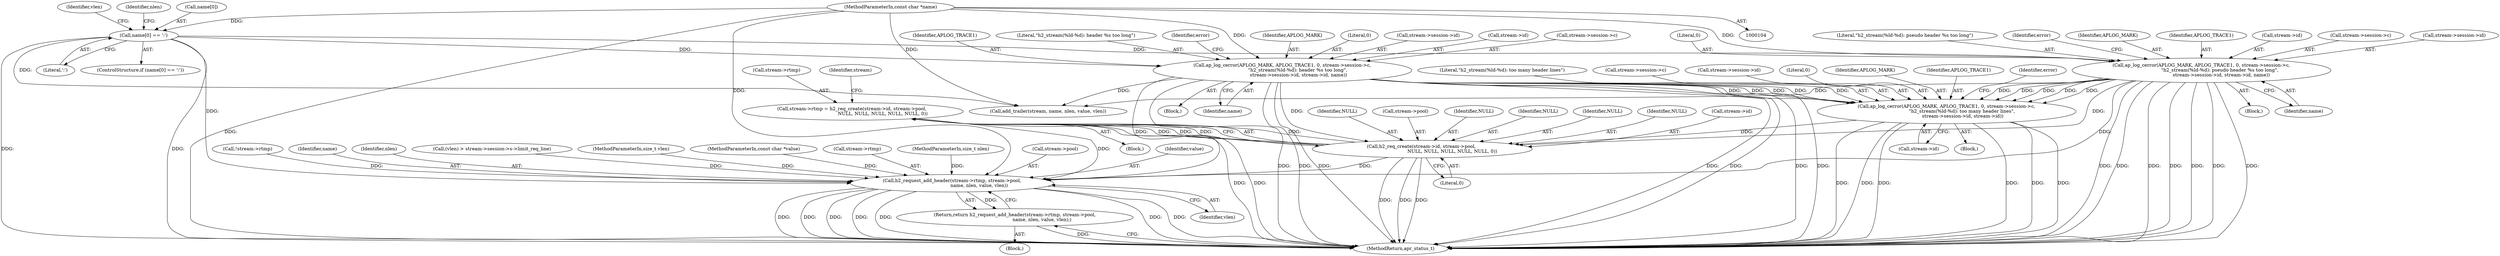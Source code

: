 digraph "0_httpd_29c63b786ae028d82405421585e91283c8fa0da3_0@API" {
"1000288" [label="(Call,stream->rtmp = h2_req_create(stream->id, stream->pool, \n                                         NULL, NULL, NULL, NULL, NULL, 0))"];
"1000292" [label="(Call,h2_req_create(stream->id, stream->pool, \n                                         NULL, NULL, NULL, NULL, NULL, 0))"];
"1000240" [label="(Call,ap_log_cerror(APLOG_MARK, APLOG_TRACE1, 0, stream->session->c,\n                      \"h2_stream(%ld-%d): too many header lines\", \n                      stream->session->id, stream->id))"];
"1000184" [label="(Call,ap_log_cerror(APLOG_MARK, APLOG_TRACE1, 0, stream->session->c,\n                      \"h2_stream(%ld-%d): header %s too long\", \n                      stream->session->id, stream->id, name))"];
"1000129" [label="(Call,name[0] == ':')"];
"1000106" [label="(MethodParameterIn,const char *name)"];
"1000146" [label="(Call,ap_log_cerror(APLOG_MARK, APLOG_TRACE1, 0, stream->session->c,\n                          \"h2_stream(%ld-%d): pseudo header %s too long\", \n                           stream->session->id, stream->id, name))"];
"1000315" [label="(Call,h2_request_add_header(stream->rtmp, stream->pool,\n                                     name, nlen, value, vlen))"];
"1000314" [label="(Return,return h2_request_add_header(stream->rtmp, stream->pool,\n                                     name, nlen, value, vlen);)"];
"1000283" [label="(Call,!stream->rtmp)"];
"1000193" [label="(Literal,\"h2_stream(%ld-%d): header %s too long\")"];
"1000301" [label="(Identifier,NULL)"];
"1000241" [label="(Identifier,APLOG_MARK)"];
"1000204" [label="(Identifier,error)"];
"1000322" [label="(Identifier,name)"];
"1000185" [label="(Identifier,APLOG_MARK)"];
"1000187" [label="(Literal,0)"];
"1000147" [label="(Identifier,APLOG_MARK)"];
"1000148" [label="(Identifier,APLOG_TRACE1)"];
"1000172" [label="(Identifier,nlen)"];
"1000107" [label="(MethodParameterIn,size_t nlen)"];
"1000183" [label="(Block,)"];
"1000281" [label="(Block,)"];
"1000296" [label="(Call,stream->pool)"];
"1000255" [label="(Call,stream->id)"];
"1000319" [label="(Call,stream->pool)"];
"1000326" [label="(MethodReturn,apr_status_t)"];
"1000292" [label="(Call,h2_req_create(stream->id, stream->pool, \n                                         NULL, NULL, NULL, NULL, NULL, 0))"];
"1000145" [label="(Block,)"];
"1000106" [label="(MethodParameterIn,const char *name)"];
"1000130" [label="(Call,name[0])"];
"1000299" [label="(Identifier,NULL)"];
"1000146" [label="(Call,ap_log_cerror(APLOG_MARK, APLOG_TRACE1, 0, stream->session->c,\n                          \"h2_stream(%ld-%d): pseudo header %s too long\", \n                           stream->session->id, stream->id, name))"];
"1000164" [label="(Identifier,name)"];
"1000324" [label="(Identifier,value)"];
"1000303" [label="(Identifier,NULL)"];
"1000202" [label="(Identifier,name)"];
"1000266" [label="(Call,add_trailer(stream, name, nlen, value, vlen))"];
"1000242" [label="(Identifier,APLOG_TRACE1)"];
"1000194" [label="(Call,stream->session->id)"];
"1000129" [label="(Call,name[0] == ':')"];
"1000220" [label="(Block,)"];
"1000308" [label="(Identifier,stream)"];
"1000259" [label="(Identifier,error)"];
"1000314" [label="(Return,return h2_request_add_header(stream->rtmp, stream->pool,\n                                     name, nlen, value, vlen);)"];
"1000137" [label="(Identifier,vlen)"];
"1000161" [label="(Call,stream->id)"];
"1000325" [label="(Identifier,vlen)"];
"1000304" [label="(Literal,0)"];
"1000199" [label="(Call,stream->id)"];
"1000150" [label="(Call,stream->session->c)"];
"1000156" [label="(Call,stream->session->id)"];
"1000323" [label="(Identifier,nlen)"];
"1000133" [label="(Literal,':')"];
"1000188" [label="(Call,stream->session->c)"];
"1000136" [label="(Call,(vlen) > stream->session->s->limit_req_line)"];
"1000249" [label="(Literal,\"h2_stream(%ld-%d): too many header lines\")"];
"1000149" [label="(Literal,0)"];
"1000184" [label="(Call,ap_log_cerror(APLOG_MARK, APLOG_TRACE1, 0, stream->session->c,\n                      \"h2_stream(%ld-%d): header %s too long\", \n                      stream->session->id, stream->id, name))"];
"1000315" [label="(Call,h2_request_add_header(stream->rtmp, stream->pool,\n                                     name, nlen, value, vlen))"];
"1000244" [label="(Call,stream->session->c)"];
"1000109" [label="(MethodParameterIn,size_t vlen)"];
"1000155" [label="(Literal,\"h2_stream(%ld-%d): pseudo header %s too long\")"];
"1000108" [label="(MethodParameterIn,const char *value)"];
"1000250" [label="(Call,stream->session->id)"];
"1000302" [label="(Identifier,NULL)"];
"1000166" [label="(Identifier,error)"];
"1000243" [label="(Literal,0)"];
"1000316" [label="(Call,stream->rtmp)"];
"1000240" [label="(Call,ap_log_cerror(APLOG_MARK, APLOG_TRACE1, 0, stream->session->c,\n                      \"h2_stream(%ld-%d): too many header lines\", \n                      stream->session->id, stream->id))"];
"1000300" [label="(Identifier,NULL)"];
"1000287" [label="(Block,)"];
"1000293" [label="(Call,stream->id)"];
"1000186" [label="(Identifier,APLOG_TRACE1)"];
"1000128" [label="(ControlStructure,if (name[0] == ':'))"];
"1000288" [label="(Call,stream->rtmp = h2_req_create(stream->id, stream->pool, \n                                         NULL, NULL, NULL, NULL, NULL, 0))"];
"1000289" [label="(Call,stream->rtmp)"];
"1000288" -> "1000287"  [label="AST: "];
"1000288" -> "1000292"  [label="CFG: "];
"1000289" -> "1000288"  [label="AST: "];
"1000292" -> "1000288"  [label="AST: "];
"1000308" -> "1000288"  [label="CFG: "];
"1000288" -> "1000326"  [label="DDG: "];
"1000288" -> "1000326"  [label="DDG: "];
"1000292" -> "1000288"  [label="DDG: "];
"1000292" -> "1000288"  [label="DDG: "];
"1000292" -> "1000288"  [label="DDG: "];
"1000292" -> "1000288"  [label="DDG: "];
"1000288" -> "1000315"  [label="DDG: "];
"1000292" -> "1000304"  [label="CFG: "];
"1000293" -> "1000292"  [label="AST: "];
"1000296" -> "1000292"  [label="AST: "];
"1000299" -> "1000292"  [label="AST: "];
"1000300" -> "1000292"  [label="AST: "];
"1000301" -> "1000292"  [label="AST: "];
"1000302" -> "1000292"  [label="AST: "];
"1000303" -> "1000292"  [label="AST: "];
"1000304" -> "1000292"  [label="AST: "];
"1000292" -> "1000326"  [label="DDG: "];
"1000292" -> "1000326"  [label="DDG: "];
"1000292" -> "1000326"  [label="DDG: "];
"1000240" -> "1000292"  [label="DDG: "];
"1000184" -> "1000292"  [label="DDG: "];
"1000146" -> "1000292"  [label="DDG: "];
"1000292" -> "1000315"  [label="DDG: "];
"1000240" -> "1000220"  [label="AST: "];
"1000240" -> "1000255"  [label="CFG: "];
"1000241" -> "1000240"  [label="AST: "];
"1000242" -> "1000240"  [label="AST: "];
"1000243" -> "1000240"  [label="AST: "];
"1000244" -> "1000240"  [label="AST: "];
"1000249" -> "1000240"  [label="AST: "];
"1000250" -> "1000240"  [label="AST: "];
"1000255" -> "1000240"  [label="AST: "];
"1000259" -> "1000240"  [label="CFG: "];
"1000240" -> "1000326"  [label="DDG: "];
"1000240" -> "1000326"  [label="DDG: "];
"1000240" -> "1000326"  [label="DDG: "];
"1000240" -> "1000326"  [label="DDG: "];
"1000240" -> "1000326"  [label="DDG: "];
"1000240" -> "1000326"  [label="DDG: "];
"1000184" -> "1000240"  [label="DDG: "];
"1000184" -> "1000240"  [label="DDG: "];
"1000184" -> "1000240"  [label="DDG: "];
"1000184" -> "1000240"  [label="DDG: "];
"1000184" -> "1000240"  [label="DDG: "];
"1000146" -> "1000240"  [label="DDG: "];
"1000146" -> "1000240"  [label="DDG: "];
"1000146" -> "1000240"  [label="DDG: "];
"1000146" -> "1000240"  [label="DDG: "];
"1000146" -> "1000240"  [label="DDG: "];
"1000184" -> "1000183"  [label="AST: "];
"1000184" -> "1000202"  [label="CFG: "];
"1000185" -> "1000184"  [label="AST: "];
"1000186" -> "1000184"  [label="AST: "];
"1000187" -> "1000184"  [label="AST: "];
"1000188" -> "1000184"  [label="AST: "];
"1000193" -> "1000184"  [label="AST: "];
"1000194" -> "1000184"  [label="AST: "];
"1000199" -> "1000184"  [label="AST: "];
"1000202" -> "1000184"  [label="AST: "];
"1000204" -> "1000184"  [label="CFG: "];
"1000184" -> "1000326"  [label="DDG: "];
"1000184" -> "1000326"  [label="DDG: "];
"1000184" -> "1000326"  [label="DDG: "];
"1000184" -> "1000326"  [label="DDG: "];
"1000184" -> "1000326"  [label="DDG: "];
"1000184" -> "1000326"  [label="DDG: "];
"1000184" -> "1000326"  [label="DDG: "];
"1000129" -> "1000184"  [label="DDG: "];
"1000106" -> "1000184"  [label="DDG: "];
"1000184" -> "1000266"  [label="DDG: "];
"1000184" -> "1000315"  [label="DDG: "];
"1000129" -> "1000128"  [label="AST: "];
"1000129" -> "1000133"  [label="CFG: "];
"1000130" -> "1000129"  [label="AST: "];
"1000133" -> "1000129"  [label="AST: "];
"1000137" -> "1000129"  [label="CFG: "];
"1000172" -> "1000129"  [label="CFG: "];
"1000129" -> "1000326"  [label="DDG: "];
"1000129" -> "1000326"  [label="DDG: "];
"1000106" -> "1000129"  [label="DDG: "];
"1000129" -> "1000146"  [label="DDG: "];
"1000129" -> "1000266"  [label="DDG: "];
"1000129" -> "1000315"  [label="DDG: "];
"1000106" -> "1000104"  [label="AST: "];
"1000106" -> "1000326"  [label="DDG: "];
"1000106" -> "1000146"  [label="DDG: "];
"1000106" -> "1000266"  [label="DDG: "];
"1000106" -> "1000315"  [label="DDG: "];
"1000146" -> "1000145"  [label="AST: "];
"1000146" -> "1000164"  [label="CFG: "];
"1000147" -> "1000146"  [label="AST: "];
"1000148" -> "1000146"  [label="AST: "];
"1000149" -> "1000146"  [label="AST: "];
"1000150" -> "1000146"  [label="AST: "];
"1000155" -> "1000146"  [label="AST: "];
"1000156" -> "1000146"  [label="AST: "];
"1000161" -> "1000146"  [label="AST: "];
"1000164" -> "1000146"  [label="AST: "];
"1000166" -> "1000146"  [label="CFG: "];
"1000146" -> "1000326"  [label="DDG: "];
"1000146" -> "1000326"  [label="DDG: "];
"1000146" -> "1000326"  [label="DDG: "];
"1000146" -> "1000326"  [label="DDG: "];
"1000146" -> "1000326"  [label="DDG: "];
"1000146" -> "1000326"  [label="DDG: "];
"1000146" -> "1000326"  [label="DDG: "];
"1000146" -> "1000266"  [label="DDG: "];
"1000146" -> "1000315"  [label="DDG: "];
"1000315" -> "1000314"  [label="AST: "];
"1000315" -> "1000325"  [label="CFG: "];
"1000316" -> "1000315"  [label="AST: "];
"1000319" -> "1000315"  [label="AST: "];
"1000322" -> "1000315"  [label="AST: "];
"1000323" -> "1000315"  [label="AST: "];
"1000324" -> "1000315"  [label="AST: "];
"1000325" -> "1000315"  [label="AST: "];
"1000314" -> "1000315"  [label="CFG: "];
"1000315" -> "1000326"  [label="DDG: "];
"1000315" -> "1000326"  [label="DDG: "];
"1000315" -> "1000326"  [label="DDG: "];
"1000315" -> "1000326"  [label="DDG: "];
"1000315" -> "1000326"  [label="DDG: "];
"1000315" -> "1000326"  [label="DDG: "];
"1000315" -> "1000326"  [label="DDG: "];
"1000315" -> "1000314"  [label="DDG: "];
"1000283" -> "1000315"  [label="DDG: "];
"1000107" -> "1000315"  [label="DDG: "];
"1000108" -> "1000315"  [label="DDG: "];
"1000136" -> "1000315"  [label="DDG: "];
"1000109" -> "1000315"  [label="DDG: "];
"1000314" -> "1000281"  [label="AST: "];
"1000326" -> "1000314"  [label="CFG: "];
"1000314" -> "1000326"  [label="DDG: "];
}
